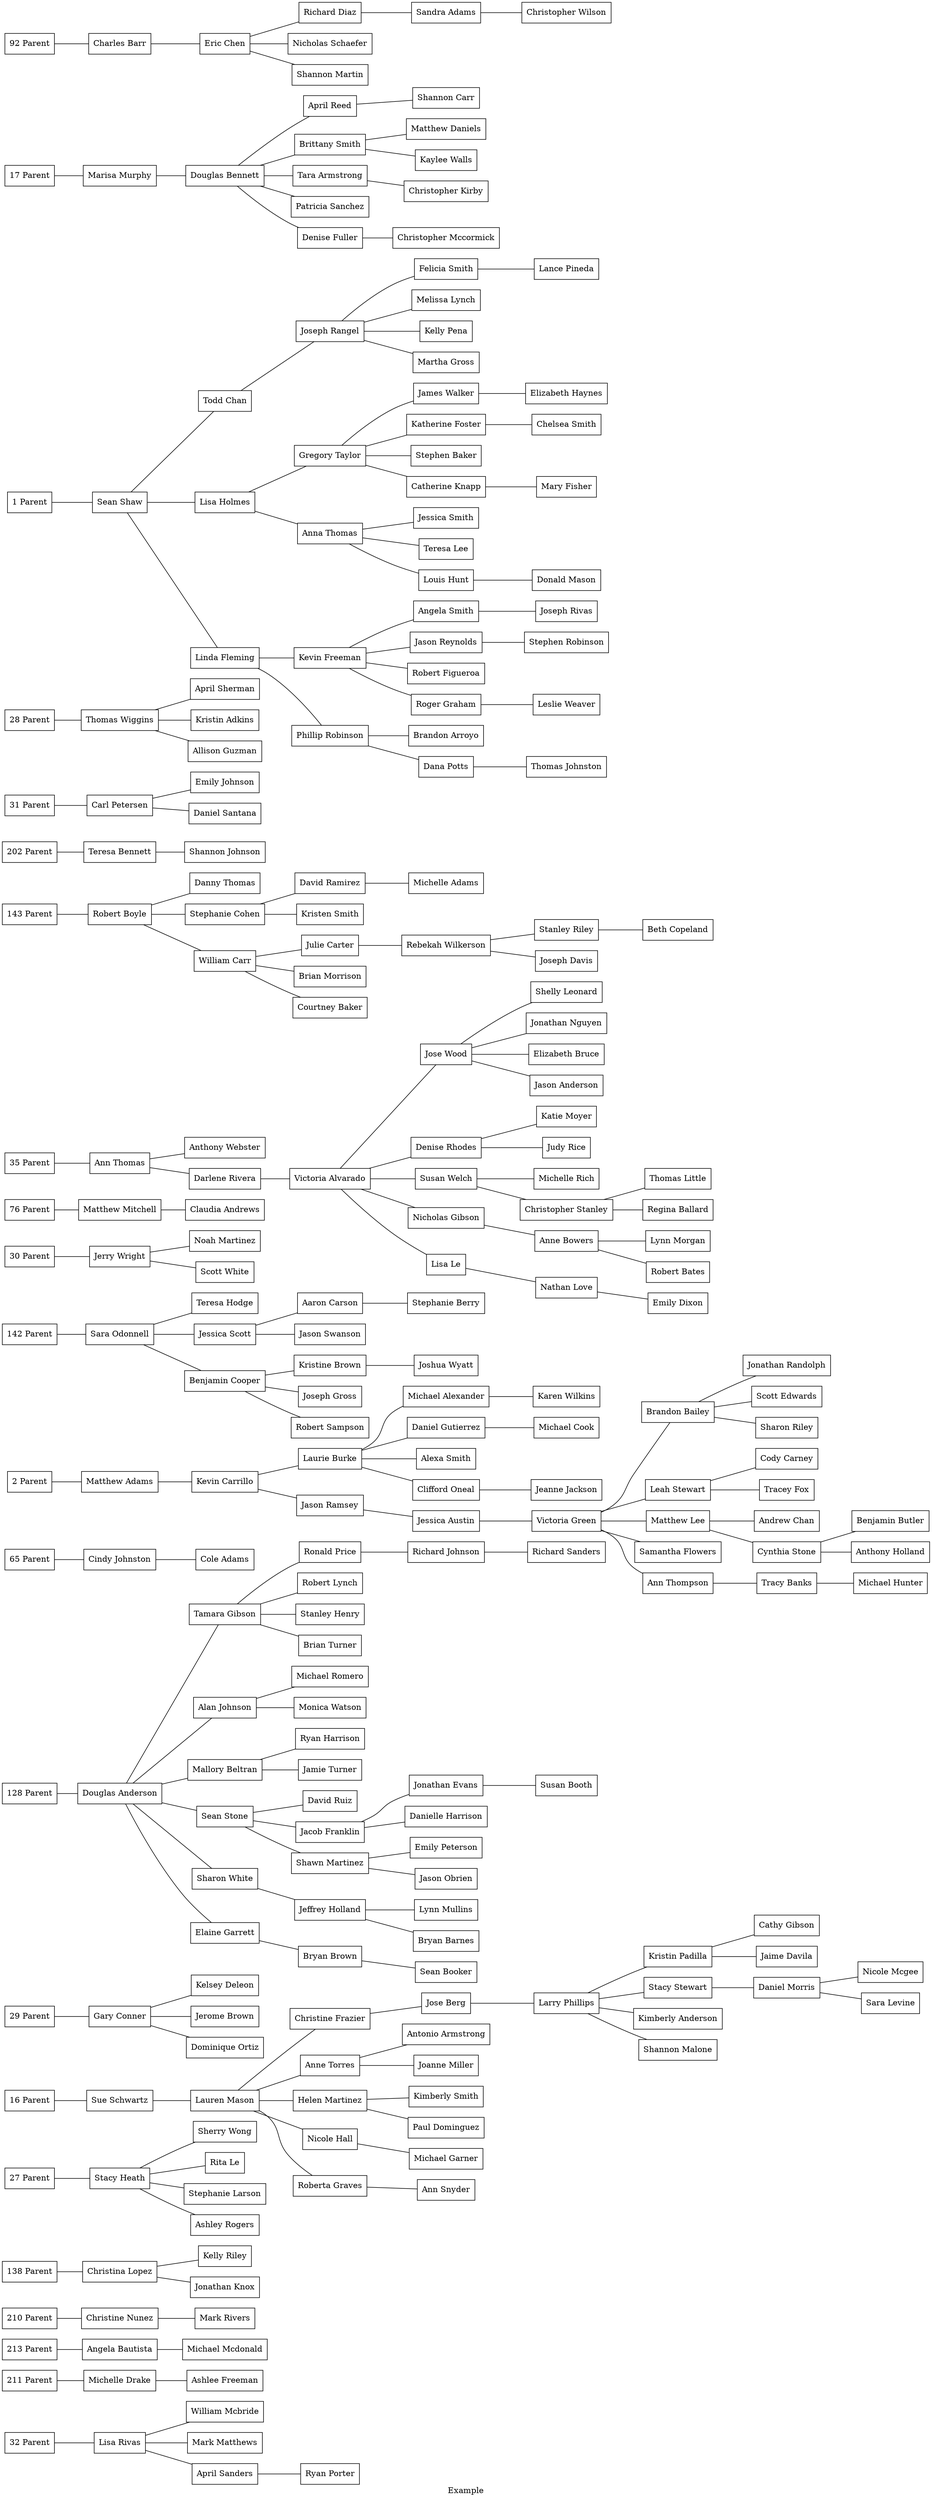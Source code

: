 digraph "family_tree" {
    label="Example";
    rankdir="LR";
    ratio="compress";
    node [shape="box"];
    edge [arrowhead="none"];
    subgraph "members" {
        "124" [label="Ryan Porter"];
        "32" [label="Lisa Rivas"];
        "32 Parent";
        "60" [label="William Mcbride"];
        "84" [label="Mark Matthews"];
        "86" [label="April Sanders"];
        "211" [label="Michelle Drake"];
        "211 Parent";
        "250" [label="Ashlee Freeman"];
        "213" [label="Angela Bautista"];
        "213 Parent";
        "252" [label="Michael Mcdonald"];
        "210" [label="Christine Nunez"];
        "210 Parent";
        "249" [label="Mark Rivers"];
        "138" [label="Christina Lopez"];
        "138 Parent";
        "174" [label="Kelly Riley"];
        "185" [label="Jonathan Knox"];
        "27" [label="Stacy Heath"];
        "27 Parent";
        "44" [label="Sherry Wong"];
        "55" [label="Rita Le"];
        "71" [label="Stephanie Larson"];
        "79" [label="Ashley Rogers"];
        "101" [label="Antonio Armstrong"];
        "103" [label="Joanne Miller"];
        "105" [label="Kimberly Smith"];
        "112" [label="Paul Dominguez"];
        "114" [label="Michael Garner"];
        "117" [label="Ann Snyder"];
        "131" [label="Larry Phillips"];
        "136" [label="Kristin Padilla"];
        "147" [label="Stacy Stewart"];
        "152" [label="Cathy Gibson"];
        "157" [label="Kimberly Anderson"];
        "16" [label="Sue Schwartz"];
        "16 Parent";
        "165" [label="Shannon Malone"];
        "172" [label="Jaime Davila"];
        "200" [label="Daniel Morris"];
        "21" [label="Lauren Mason"];
        "220" [label="Nicole Mcgee"];
        "236" [label="Sara Levine"];
        "37" [label="Christine Frazier"];
        "47" [label="Anne Torres"];
        "49" [label="Helen Martinez"];
        "64" [label="Nicole Hall"];
        "72" [label="Roberta Graves"];
        "91" [label="Jose Berg"];
        "29" [label="Gary Conner"];
        "29 Parent";
        "46" [label="Kelsey Deleon"];
        "57" [label="Jerome Brown"];
        "81" [label="Dominique Ortiz"];
        "128" [label="Douglas Anderson"];
        "128 Parent";
        "133" [label="Tamara Gibson"];
        "137" [label="Alan Johnson"];
        "139" [label="Mallory Beltran"];
        "144" [label="Sean Stone"];
        "149" [label="Ronald Price"];
        "153" [label="Michael Romero"];
        "154" [label="Sharon White"];
        "159" [label="Robert Lynch"];
        "162" [label="Elaine Garrett"];
        "167" [label="Stanley Henry"];
        "169" [label="Brian Turner"];
        "173" [label="Monica Watson"];
        "175" [label="Ryan Harrison"];
        "181" [label="David Ruiz"];
        "189" [label="Jamie Turner"];
        "194" [label="Jacob Franklin"];
        "197" [label="Shawn Martinez"];
        "203" [label="Richard Johnson"];
        "204" [label="Jeffrey Holland"];
        "206" [label="Bryan Brown"];
        "214" [label="Jonathan Evans"];
        "217" [label="Emily Peterson"];
        "224" [label="Danielle Harrison"];
        "232" [label="Jason Obrien"];
        "239" [label="Richard Sanders"];
        "240" [label="Lynn Mullins"];
        "243" [label="Bryan Barnes"];
        "245" [label="Sean Booker"];
        "254" [label="Susan Booth"];
        "115" [label="Cole Adams"];
        "65" [label="Cindy Johnston"];
        "65 Parent";
        "111" [label="Michael Cook"];
        "123" [label="Jeanne Jackson"];
        "130" [label="Victoria Green"];
        "135" [label="Brandon Bailey"];
        "141" [label="Leah Stewart"];
        "146" [label="Matthew Lee"];
        "151" [label="Jonathan Randolph"];
        "156" [label="Samantha Flowers"];
        "161" [label="Scott Edwards"];
        "164" [label="Ann Thompson"];
        "171" [label="Sharon Riley"];
        "178" [label="Cody Carney"];
        "183" [label="Andrew Chan"];
        "191" [label="Tracey Fox"];
        "199" [label="Cynthia Stone"];
        "2" [label="Matthew Adams"];
        "2 Parent";
        "20" [label="Kevin Carrillo"];
        "208" [label="Tracy Banks"];
        "219" [label="Benjamin Butler"];
        "234" [label="Anthony Holland"];
        "247" [label="Michael Hunter"];
        "25" [label="Laurie Burke"];
        "36" [label="Jason Ramsey"];
        "41" [label="Michael Alexander"];
        "53" [label="Daniel Gutierrez"];
        "69" [label="Alexa Smith"];
        "77" [label="Clifford Oneal"];
        "90" [label="Jessica Austin"];
        "99" [label="Karen Wilkins"];
        "142" [label="Sara Odonnell"];
        "142 Parent";
        "179" [label="Teresa Hodge"];
        "192" [label="Jessica Scott"];
        "195" [label="Benjamin Cooper"];
        "209" [label="Aaron Carson"];
        "215" [label="Kristine Brown"];
        "221" [label="Jason Swanson"];
        "225" [label="Joseph Gross"];
        "228" [label="Robert Sampson"];
        "248" [label="Stephanie Berry"];
        "255" [label="Joshua Wyatt"];
        "30" [label="Jerry Wright"];
        "30 Parent";
        "58" [label="Noah Martinez"];
        "82" [label="Scott White"];
        "122" [label="Claudia Andrews"];
        "76" [label="Matthew Mitchell"];
        "76 Parent";
        "129" [label="Victoria Alvarado"];
        "134" [label="Jose Wood"];
        "140" [label="Denise Rhodes"];
        "145" [label="Susan Welch"];
        "150" [label="Shelly Leonard"];
        "155" [label="Nicholas Gibson"];
        "160" [label="Jonathan Nguyen"];
        "163" [label="Lisa Le"];
        "168" [label="Elizabeth Bruce"];
        "170" [label="Jason Anderson"];
        "177" [label="Katie Moyer"];
        "182" [label="Michelle Rich"];
        "190" [label="Judy Rice"];
        "198" [label="Christopher Stanley"];
        "205" [label="Anne Bowers"];
        "207" [label="Nathan Love"];
        "218" [label="Thomas Little"];
        "233" [label="Regina Ballard"];
        "242" [label="Lynn Morgan"];
        "244" [label="Robert Bates"];
        "246" [label="Emily Dixon"];
        "35" [label="Ann Thomas"];
        "35 Parent";
        "63" [label="Anthony Webster"];
        "89" [label="Darlene Rivera"];
        "143" [label="Robert Boyle"];
        "143 Parent";
        "180" [label="Danny Thomas"];
        "193" [label="Stephanie Cohen"];
        "196" [label="William Carr"];
        "212" [label="David Ramirez"];
        "216" [label="Julie Carter"];
        "222" [label="Kristen Smith"];
        "227" [label="Brian Morrison"];
        "231" [label="Courtney Baker"];
        "251" [label="Michelle Adams"];
        "256" [label="Rebekah Wilkerson"];
        "257" [label="Stanley Riley"];
        "258" [label="Joseph Davis"];
        "259" [label="Beth Copeland"];
        "202" [label="Teresa Bennett"];
        "202 Parent";
        "238" [label="Shannon Johnson"];
        "31" [label="Carl Petersen"];
        "31 Parent";
        "59" [label="Emily Johnson"];
        "83" [label="Daniel Santana"];
        "28" [label="Thomas Wiggins"];
        "28 Parent";
        "45" [label="April Sherman"];
        "56" [label="Kristin Adkins"];
        "80" [label="Allison Guzman"];
        "1" [label="Sean Shaw"];
        "1 Parent";
        "100" [label="Lance Pineda"];
        "109" [label="Chelsea Smith"];
        "110" [label="Stephen Robinson"];
        "120" [label="Mary Fisher"];
        "121" [label="Leslie Weaver"];
        "125" [label="Donald Mason"];
        "126" [label="Thomas Johnston"];
        "15" [label="Todd Chan"];
        "18" [label="Lisa Holmes"];
        "19" [label="Linda Fleming"];
        "23" [label="Gregory Taylor"];
        "24" [label="Kevin Freeman"];
        "26" [label="Joseph Rangel"];
        "33" [label="Anna Thomas"];
        "34" [label="Phillip Robinson"];
        "39" [label="James Walker"];
        "40" [label="Angela Smith"];
        "42" [label="Felicia Smith"];
        "51" [label="Katherine Foster"];
        "52" [label="Jason Reynolds"];
        "54" [label="Melissa Lynch"];
        "61" [label="Jessica Smith"];
        "62" [label="Brandon Arroyo"];
        "67" [label="Stephen Baker"];
        "68" [label="Robert Figueroa"];
        "70" [label="Kelly Pena"];
        "74" [label="Catherine Knapp"];
        "75" [label="Roger Graham"];
        "78" [label="Martha Gross"];
        "85" [label="Teresa Lee"];
        "87" [label="Louis Hunt"];
        "88" [label="Dana Potts"];
        "96" [label="Elizabeth Haynes"];
        "98" [label="Joseph Rivas"];
        "102" [label="Matthew Daniels"];
        "104" [label="Kaylee Walls"];
        "106" [label="Christopher Kirby"];
        "118" [label="Christopher Mccormick"];
        "17" [label="Marisa Murphy"];
        "17 Parent";
        "22" [label="Douglas Bennett"];
        "38" [label="April Reed"];
        "48" [label="Brittany Smith"];
        "50" [label="Tara Armstrong"];
        "66" [label="Patricia Sanchez"];
        "73" [label="Denise Fuller"];
        "93" [label="Shannon Carr"];
        "132" [label="Eric Chen"];
        "148" [label="Richard Diaz"];
        "158" [label="Nicholas Schaefer"];
        "166" [label="Shannon Martin"];
        "201" [label="Sandra Adams"];
        "237" [label="Christopher Wilson"];
        "92" [label="Charles Barr"];
        "92 Parent";
        "1" -> "15";
        "1" -> "18";
        "1" -> "19";
        "1 Parent" -> "1";
        "128" -> "133";
        "128" -> "137";
        "128" -> "139";
        "128" -> "144";
        "128" -> "154";
        "128" -> "162";
        "128 Parent" -> "128";
        "129" -> "134";
        "129" -> "140";
        "129" -> "145";
        "129" -> "155";
        "129" -> "163";
        "130" -> "135";
        "130" -> "141";
        "130" -> "146";
        "130" -> "156";
        "130" -> "164";
        "131" -> "136";
        "131" -> "147";
        "131" -> "157";
        "131" -> "165";
        "132" -> "148";
        "132" -> "158";
        "132" -> "166";
        "133" -> "149";
        "133" -> "159";
        "133" -> "167";
        "133" -> "169";
        "134" -> "150";
        "134" -> "160";
        "134" -> "168";
        "134" -> "170";
        "135" -> "151";
        "135" -> "161";
        "135" -> "171";
        "136" -> "152";
        "136" -> "172";
        "137" -> "153";
        "137" -> "173";
        "138" -> "174";
        "138" -> "185";
        "138 Parent" -> "138";
        "139" -> "175";
        "139" -> "189";
        "140" -> "177";
        "140" -> "190";
        "141" -> "178";
        "141" -> "191";
        "142" -> "179";
        "142" -> "192";
        "142" -> "195";
        "142 Parent" -> "142";
        "143" -> "180";
        "143" -> "193";
        "143" -> "196";
        "143 Parent" -> "143";
        "144" -> "181";
        "144" -> "194";
        "144" -> "197";
        "145" -> "182";
        "145" -> "198";
        "146" -> "183";
        "146" -> "199";
        "147" -> "200";
        "148" -> "201";
        "149" -> "203";
        "15" -> "26";
        "154" -> "204";
        "155" -> "205";
        "16" -> "21";
        "16 Parent" -> "16";
        "162" -> "206";
        "163" -> "207";
        "164" -> "208";
        "17" -> "22";
        "17 Parent" -> "17";
        "18" -> "23";
        "18" -> "33";
        "19" -> "24";
        "19" -> "34";
        "192" -> "209";
        "192" -> "221";
        "193" -> "212";
        "193" -> "222";
        "194" -> "214";
        "194" -> "224";
        "195" -> "215";
        "195" -> "225";
        "195" -> "228";
        "196" -> "216";
        "196" -> "227";
        "196" -> "231";
        "197" -> "217";
        "197" -> "232";
        "198" -> "218";
        "198" -> "233";
        "199" -> "219";
        "199" -> "234";
        "2" -> "20";
        "2 Parent" -> "2";
        "20" -> "25";
        "20" -> "36";
        "200" -> "220";
        "200" -> "236";
        "201" -> "237";
        "202" -> "238";
        "202 Parent" -> "202";
        "203" -> "239";
        "204" -> "240";
        "204" -> "243";
        "205" -> "242";
        "205" -> "244";
        "206" -> "245";
        "207" -> "246";
        "208" -> "247";
        "209" -> "248";
        "21" -> "37";
        "21" -> "47";
        "21" -> "49";
        "21" -> "64";
        "21" -> "72";
        "210" -> "249";
        "210 Parent" -> "210";
        "211" -> "250";
        "211 Parent" -> "211";
        "212" -> "251";
        "213" -> "252";
        "213 Parent" -> "213";
        "214" -> "254";
        "215" -> "255";
        "216" -> "256";
        "22" -> "38";
        "22" -> "48";
        "22" -> "50";
        "22" -> "66";
        "22" -> "73";
        "23" -> "39";
        "23" -> "51";
        "23" -> "67";
        "23" -> "74";
        "24" -> "40";
        "24" -> "52";
        "24" -> "68";
        "24" -> "75";
        "25" -> "41";
        "25" -> "53";
        "25" -> "69";
        "25" -> "77";
        "256" -> "257";
        "256" -> "258";
        "257" -> "259";
        "26" -> "42";
        "26" -> "54";
        "26" -> "70";
        "26" -> "78";
        "27" -> "44";
        "27" -> "55";
        "27" -> "71";
        "27" -> "79";
        "27 Parent" -> "27";
        "28" -> "45";
        "28" -> "56";
        "28" -> "80";
        "28 Parent" -> "28";
        "29" -> "46";
        "29" -> "57";
        "29" -> "81";
        "29 Parent" -> "29";
        "30" -> "58";
        "30" -> "82";
        "30 Parent" -> "30";
        "31" -> "59";
        "31" -> "83";
        "31 Parent" -> "31";
        "32" -> "60";
        "32" -> "84";
        "32" -> "86";
        "32 Parent" -> "32";
        "33" -> "61";
        "33" -> "85";
        "33" -> "87";
        "34" -> "62";
        "34" -> "88";
        "35" -> "63";
        "35" -> "89";
        "35 Parent" -> "35";
        "36" -> "90";
        "37" -> "91";
        "38" -> "93";
        "39" -> "96";
        "40" -> "98";
        "41" -> "99";
        "42" -> "100";
        "47" -> "101";
        "47" -> "103";
        "48" -> "102";
        "48" -> "104";
        "49" -> "105";
        "49" -> "112";
        "50" -> "106";
        "51" -> "109";
        "52" -> "110";
        "53" -> "111";
        "64" -> "114";
        "65" -> "115";
        "65 Parent" -> "65";
        "72" -> "117";
        "73" -> "118";
        "74" -> "120";
        "75" -> "121";
        "76" -> "122";
        "76 Parent" -> "76";
        "77" -> "123";
        "86" -> "124";
        "87" -> "125";
        "88" -> "126";
        "89" -> "129";
        "90" -> "130";
        "91" -> "131";
        "92" -> "132";
        "92 Parent" -> "92";
    }
}
